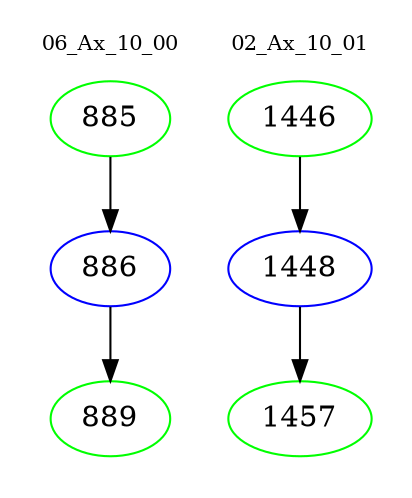 digraph{
subgraph cluster_0 {
color = white
label = "06_Ax_10_00";
fontsize=10;
T0_885 [label="885", color="green"]
T0_885 -> T0_886 [color="black"]
T0_886 [label="886", color="blue"]
T0_886 -> T0_889 [color="black"]
T0_889 [label="889", color="green"]
}
subgraph cluster_1 {
color = white
label = "02_Ax_10_01";
fontsize=10;
T1_1446 [label="1446", color="green"]
T1_1446 -> T1_1448 [color="black"]
T1_1448 [label="1448", color="blue"]
T1_1448 -> T1_1457 [color="black"]
T1_1457 [label="1457", color="green"]
}
}
